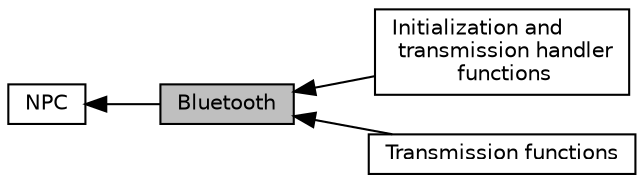 digraph "Bluetooth"
{
  edge [fontname="Helvetica",fontsize="10",labelfontname="Helvetica",labelfontsize="10"];
  node [fontname="Helvetica",fontsize="10",shape=record];
  rankdir=LR;
  Node2 [label="Initialization and\l transmission handler\l functions",height=0.2,width=0.4,color="black", fillcolor="white", style="filled",URL="$group___initialization.html",tooltip="Bluetooth initialization functions. "];
  Node1 [label="NPC",height=0.2,width=0.4,color="black", fillcolor="white", style="filled",URL="$group___n_p_c.html"];
  Node3 [label="Transmission functions",height=0.2,width=0.4,color="black", fillcolor="white", style="filled",URL="$group___transmission.html",tooltip="Bluetooth transmission functions. "];
  Node0 [label="Bluetooth",height=0.2,width=0.4,color="black", fillcolor="grey75", style="filled", fontcolor="black"];
  Node1->Node0 [shape=plaintext, dir="back", style="solid"];
  Node0->Node2 [shape=plaintext, dir="back", style="solid"];
  Node0->Node3 [shape=plaintext, dir="back", style="solid"];
}
